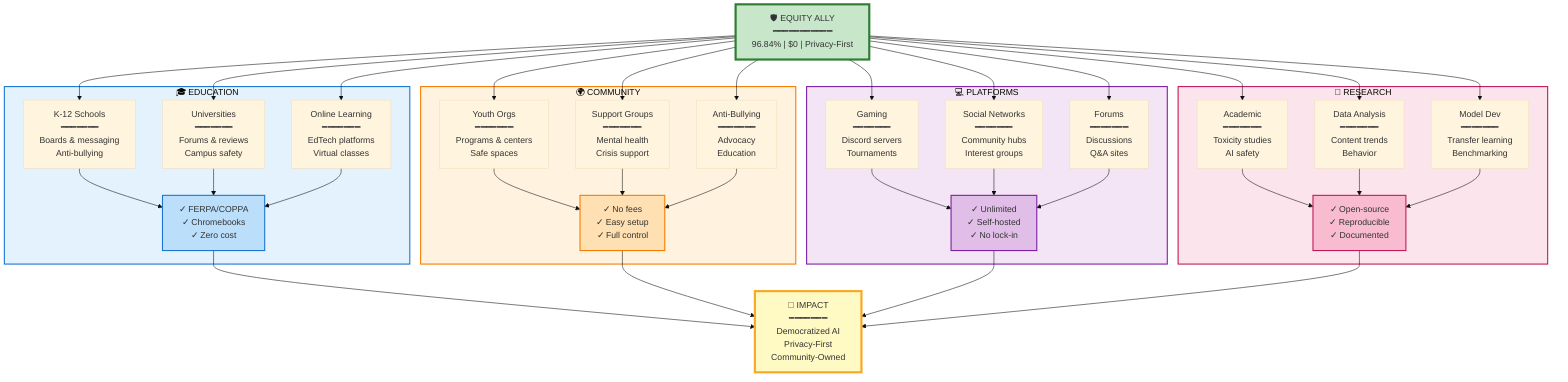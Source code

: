 %%{init: {'theme':'base', 'themeVariables': { 'fontSize':'16px'}}}%%
graph TB
    EQUITYALLY["🛡️ EQUITY ALLY<br/>━━━━━━━━━━━<br/>96.84% | $0 | Privacy-First"]
    
    subgraph EDUCATION["🎓 EDUCATION"]
        E1["K-12 Schools<br/>━━━━━━━<br/>Boards & messaging<br/>Anti-bullying"]
        
        E2["Universities<br/>━━━━━━━<br/>Forums & reviews<br/>Campus safety"]
        
        E3["Online Learning<br/>━━━━━━━<br/>EdTech platforms<br/>Virtual classes"]
        
        E4["✓ FERPA/COPPA<br/>✓ Chromebooks<br/>✓ Zero cost"]
    end
    
    subgraph COMMUNITY["🌍 COMMUNITY"]
        C1["Youth Orgs<br/>━━━━━━━<br/>Programs & centers<br/>Safe spaces"]
        
        C2["Support Groups<br/>━━━━━━━<br/>Mental health<br/>Crisis support"]
        
        C3["Anti-Bullying<br/>━━━━━━━<br/>Advocacy<br/>Education"]
        
        C4["✓ No fees<br/>✓ Easy setup<br/>✓ Full control"]
    end
    
    subgraph PLATFORMS["💻 PLATFORMS"]
        P1["Gaming<br/>━━━━━━━<br/>Discord servers<br/>Tournaments"]
        
        P2["Social Networks<br/>━━━━━━━<br/>Community hubs<br/>Interest groups"]
        
        P3["Forums<br/>━━━━━━━<br/>Discussions<br/>Q&A sites"]
        
        P4["✓ Unlimited<br/>✓ Self-hosted<br/>✓ No lock-in"]
    end
    
    subgraph RESEARCH["🔬 RESEARCH"]
        R1["Academic<br/>━━━━━━━<br/>Toxicity studies<br/>AI safety"]
        
        R2["Data Analysis<br/>━━━━━━━<br/>Content trends<br/>Behavior"]
        
        R3["Model Dev<br/>━━━━━━━<br/>Transfer learning<br/>Benchmarking"]
        
        R4["✓ Open-source<br/>✓ Reproducible<br/>✓ Documented"]
    end
    
    EQUITYALLY --> E1
    EQUITYALLY --> E2
    EQUITYALLY --> E3
    E1 --> E4
    E2 --> E4
    E3 --> E4
    
    EQUITYALLY --> C1
    EQUITYALLY --> C2
    EQUITYALLY --> C3
    C1 --> C4
    C2 --> C4
    C3 --> C4
    
    EQUITYALLY --> P1
    EQUITYALLY --> P2
    EQUITYALLY --> P3
    P1 --> P4
    P2 --> P4
    P3 --> P4
    
    EQUITYALLY --> R1
    EQUITYALLY --> R2
    EQUITYALLY --> R3
    R1 --> R4
    R2 --> R4
    R3 --> R4
    
    E4 --> IMPACT["🎯 IMPACT<br/>━━━━━━━<br/>Democratized AI<br/>Privacy-First<br/>Community-Owned"]
    C4 --> IMPACT
    P4 --> IMPACT
    R4 --> IMPACT
    
    style EQUITYALLY fill:#c8e6c9,stroke:#2e7d32,stroke-width:4px
    style EDUCATION fill:#e3f2fd,stroke:#1976d2,stroke-width:2px
    style COMMUNITY fill:#fff3e0,stroke:#f57c00,stroke-width:2px
    style PLATFORMS fill:#f3e5f5,stroke:#7b1fa2,stroke-width:2px
    style RESEARCH fill:#fce4ec,stroke:#c2185b,stroke-width:2px
    style IMPACT fill:#fff9c4,stroke:#f9a825,stroke-width:4px
    style E4 fill:#bbdefb,stroke:#1976d2,stroke-width:2px
    style C4 fill:#ffe0b2,stroke:#f57c00,stroke-width:2px
    style P4 fill:#e1bee7,stroke:#7b1fa2,stroke-width:2px
    style R4 fill:#f8bbd0,stroke:#c2185b,stroke-width:2px